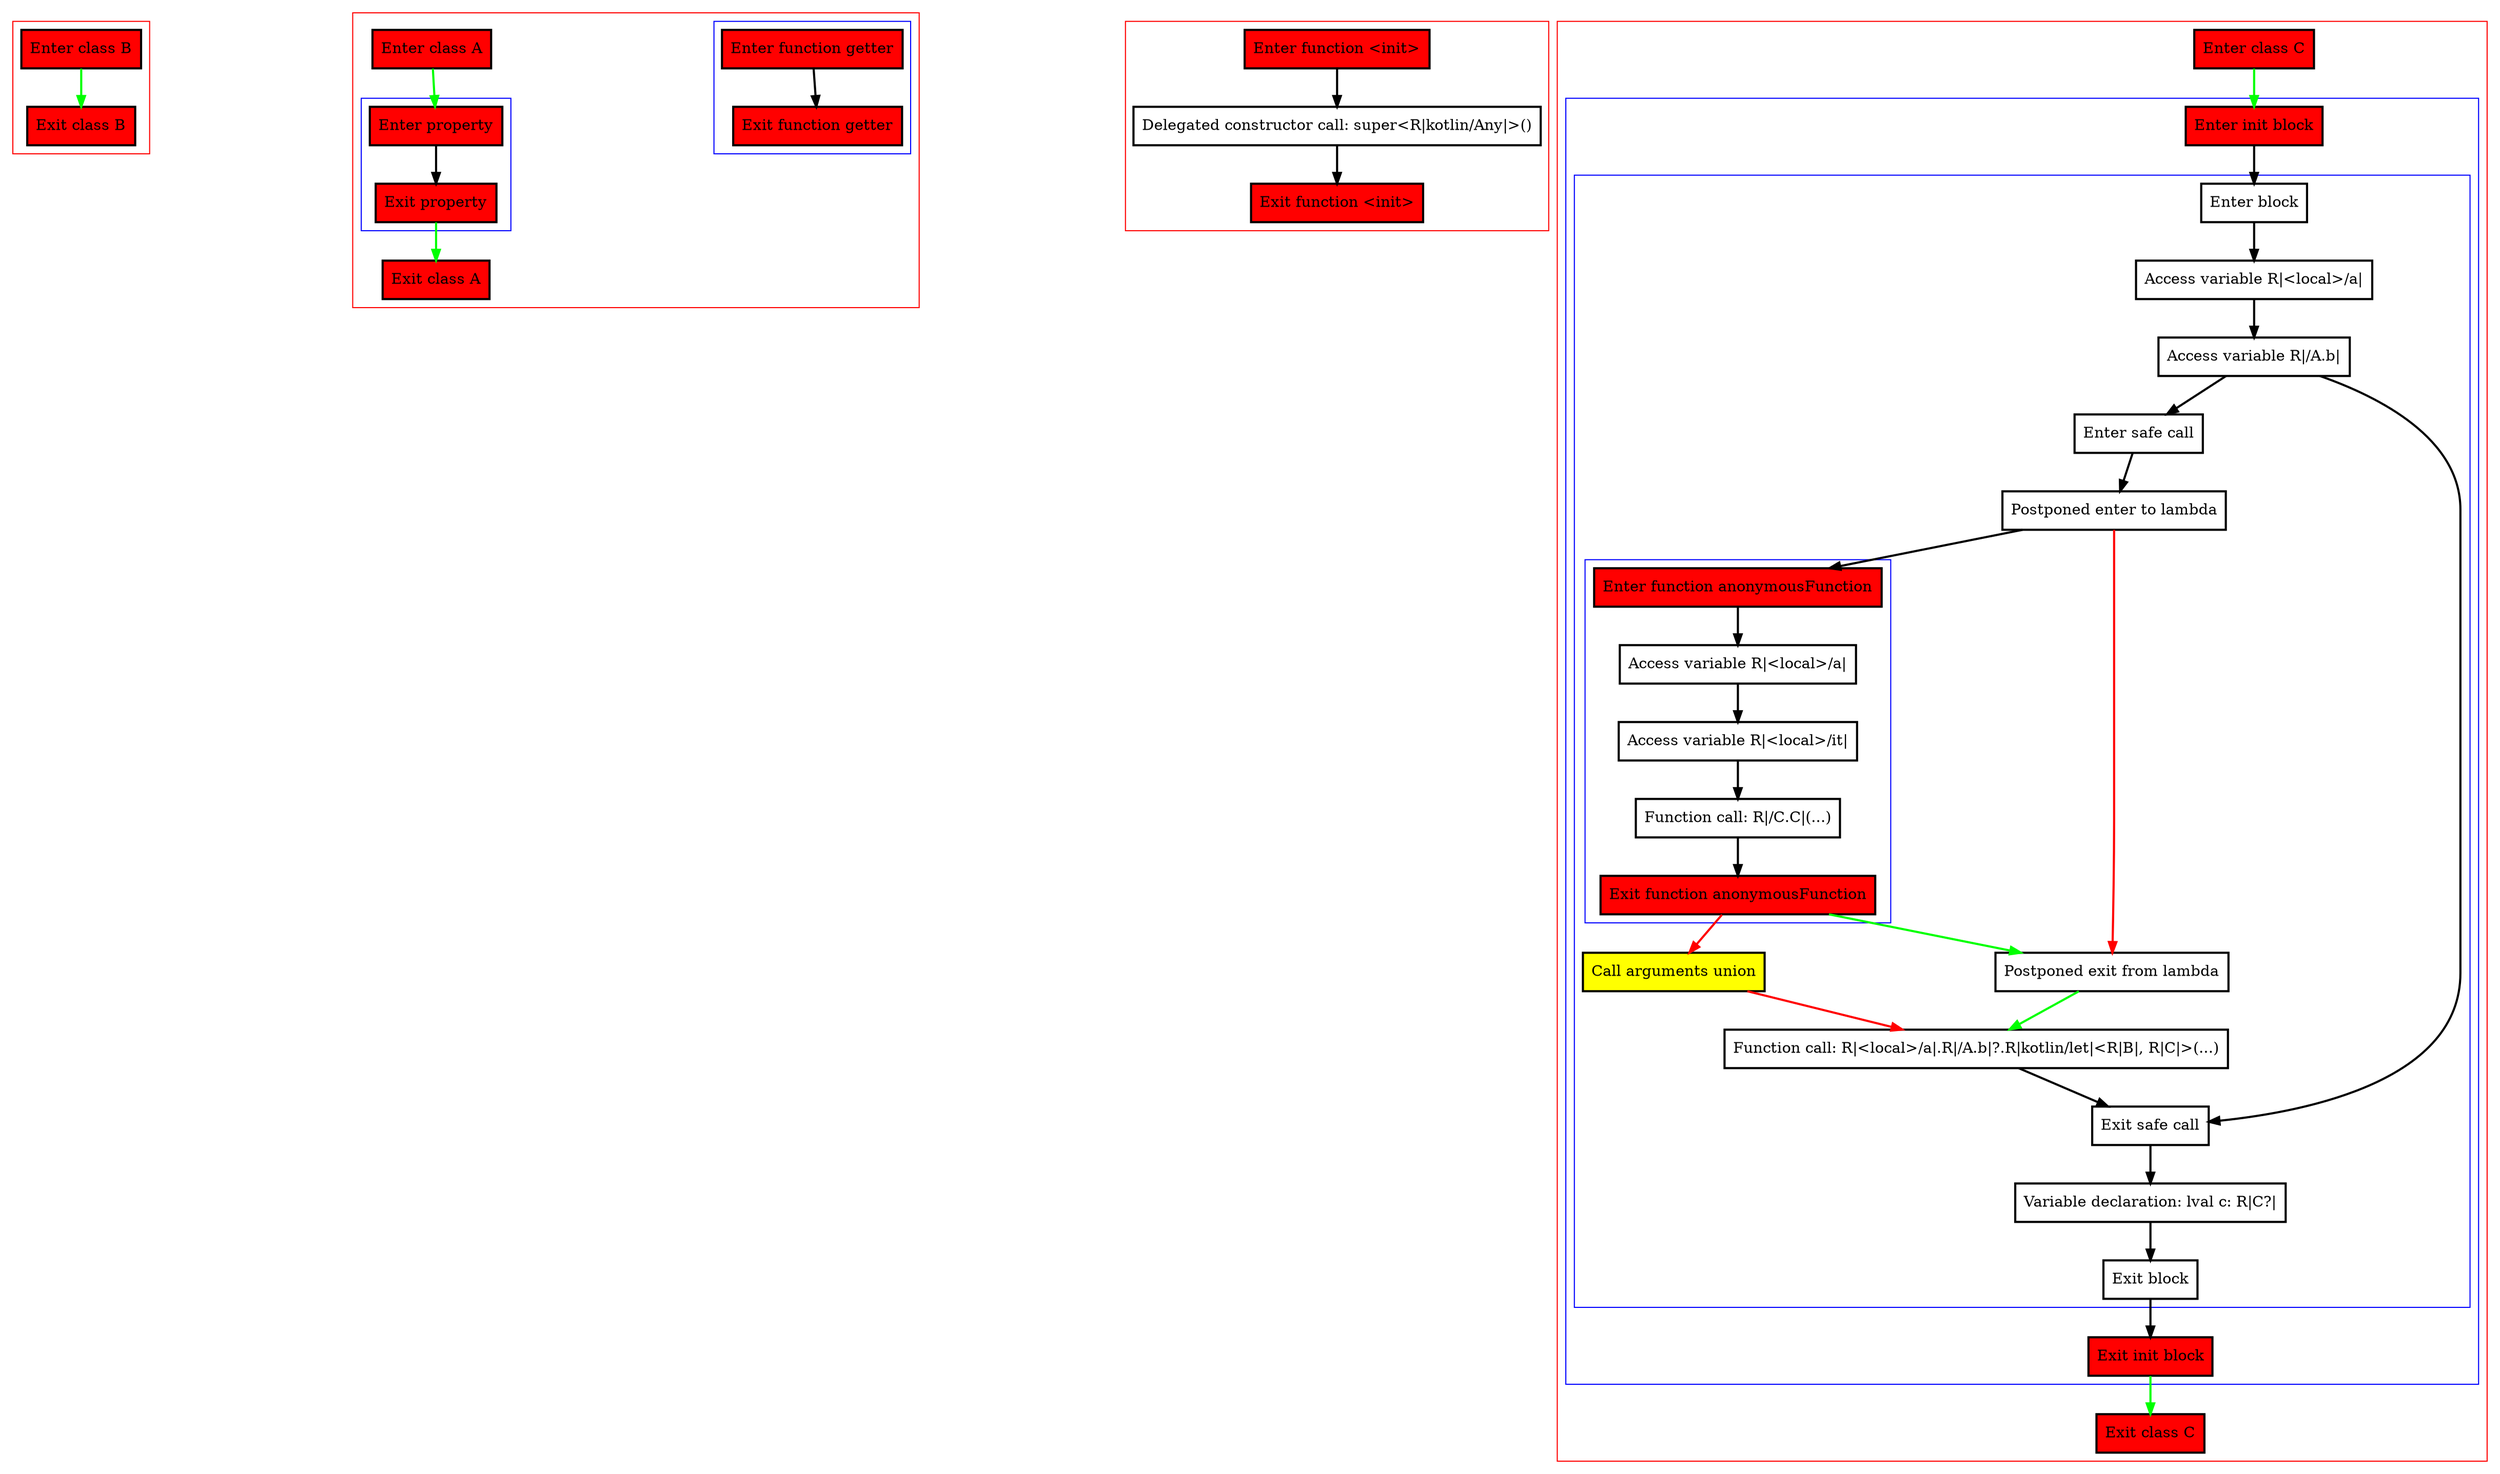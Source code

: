 digraph initBlockAndInPlaceLambda_kt {
    graph [nodesep=3]
    node [shape=box penwidth=2]
    edge [penwidth=2]

    subgraph cluster_0 {
        color=red
        0 [label="Enter class B" style="filled" fillcolor=red];
        1 [label="Exit class B" style="filled" fillcolor=red];
    }
    0 -> {1} [color=green];

    subgraph cluster_1 {
        color=red
        6 [label="Enter class A" style="filled" fillcolor=red];
        subgraph cluster_2 {
            color=blue
            2 [label="Enter function getter" style="filled" fillcolor=red];
            3 [label="Exit function getter" style="filled" fillcolor=red];
        }
        subgraph cluster_3 {
            color=blue
            4 [label="Enter property" style="filled" fillcolor=red];
            5 [label="Exit property" style="filled" fillcolor=red];
        }
        7 [label="Exit class A" style="filled" fillcolor=red];
    }
    6 -> {4} [color=green];
    4 -> {5};
    5 -> {7} [color=green];
    2 -> {3};

    subgraph cluster_4 {
        color=red
        8 [label="Enter function <init>" style="filled" fillcolor=red];
        10 [label="Delegated constructor call: super<R|kotlin/Any|>()"];
        9 [label="Exit function <init>" style="filled" fillcolor=red];
    }
    8 -> {10};
    10 -> {9};

    subgraph cluster_5 {
        color=red
        29 [label="Enter class C" style="filled" fillcolor=red];
        subgraph cluster_6 {
            color=blue
            16 [label="Enter init block" style="filled" fillcolor=red];
            subgraph cluster_7 {
                color=blue
                18 [label="Enter block"];
                19 [label="Access variable R|<local>/a|"];
                20 [label="Access variable R|/A.b|"];
                21 [label="Enter safe call"];
                23 [label="Postponed enter to lambda"];
                subgraph cluster_8 {
                    color=blue
                    11 [label="Enter function anonymousFunction" style="filled" fillcolor=red];
                    13 [label="Access variable R|<local>/a|"];
                    14 [label="Access variable R|<local>/it|"];
                    15 [label="Function call: R|/C.C|(...)"];
                    12 [label="Exit function anonymousFunction" style="filled" fillcolor=red];
                }
                26 [label="Call arguments union" style="filled" fillcolor=yellow];
                24 [label="Postponed exit from lambda"];
                25 [label="Function call: R|<local>/a|.R|/A.b|?.R|kotlin/let|<R|B|, R|C|>(...)"];
                22 [label="Exit safe call"];
                27 [label="Variable declaration: lval c: R|C?|"];
                28 [label="Exit block"];
            }
            17 [label="Exit init block" style="filled" fillcolor=red];
        }
        30 [label="Exit class C" style="filled" fillcolor=red];
    }
    29 -> {16} [color=green];
    16 -> {18};
    17 -> {30} [color=green];
    18 -> {19};
    19 -> {20};
    20 -> {21 22};
    21 -> {23};
    22 -> {27};
    23 -> {11};
    23 -> {24} [color=red];
    24 -> {25} [color=green];
    25 -> {22};
    26 -> {25} [color=red];
    27 -> {28};
    28 -> {17};
    11 -> {13};
    12 -> {24} [color=green];
    12 -> {26} [color=red];
    13 -> {14};
    14 -> {15};
    15 -> {12};

}
